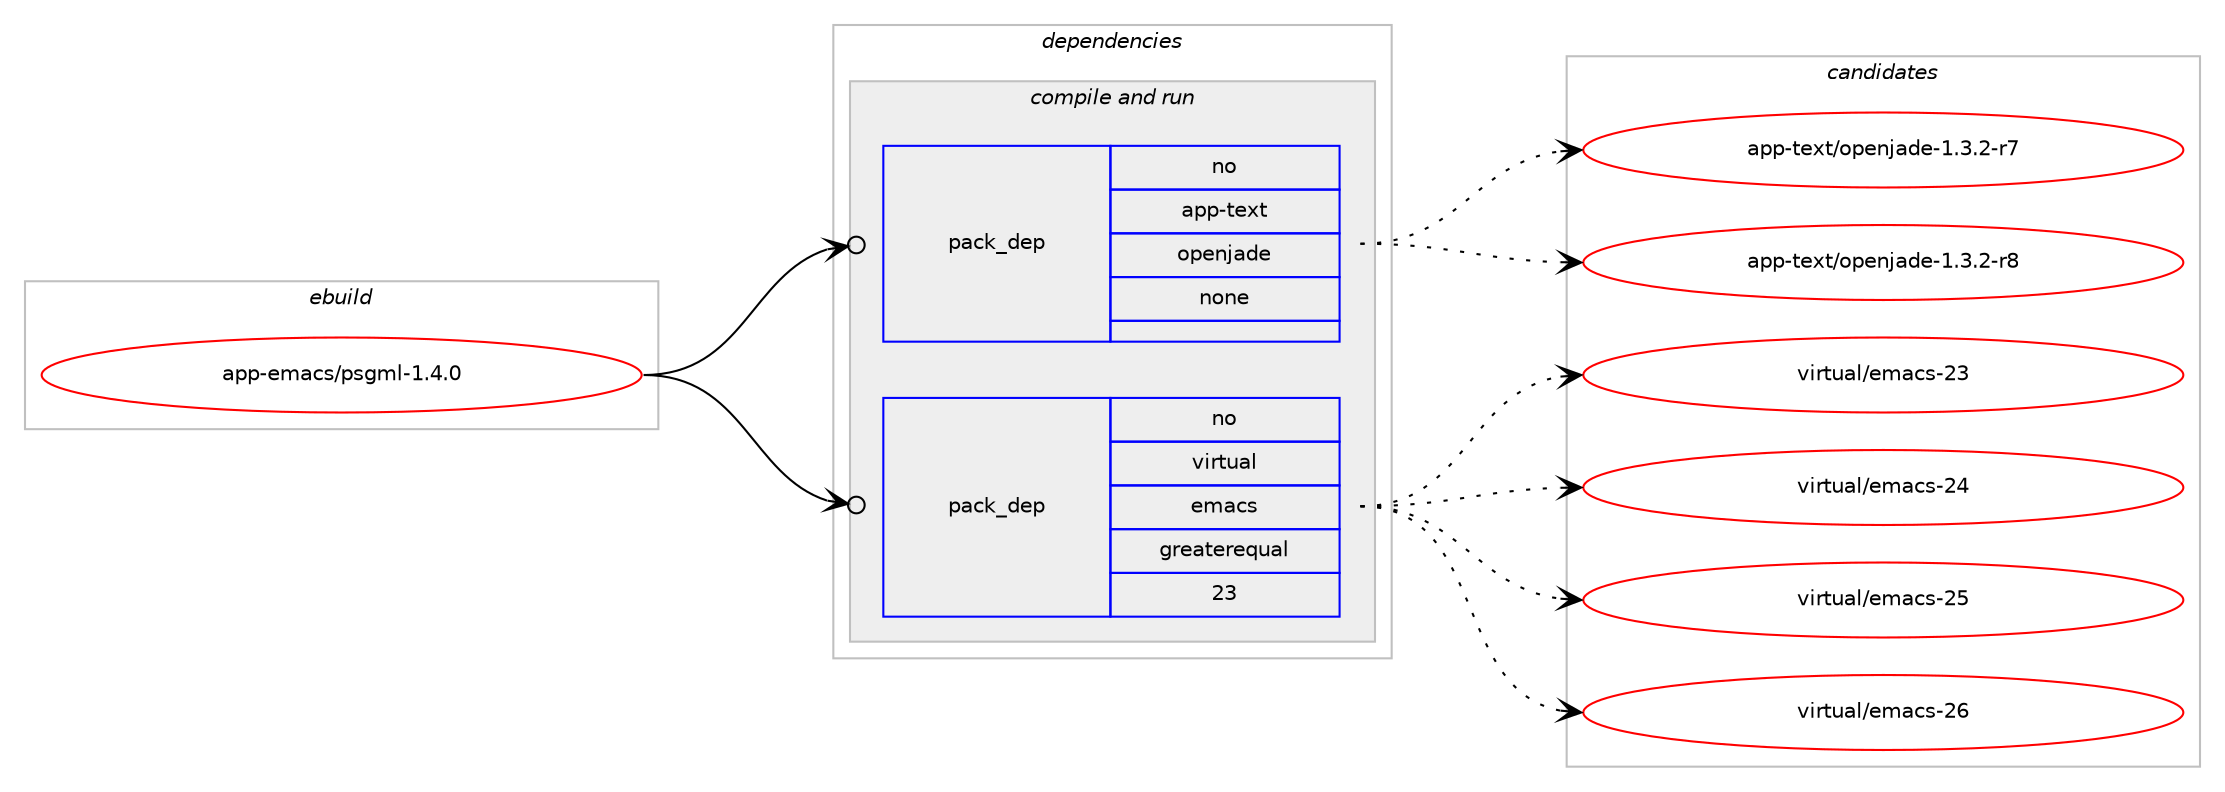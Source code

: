 digraph prolog {

# *************
# Graph options
# *************

newrank=true;
concentrate=true;
compound=true;
graph [rankdir=LR,fontname=Helvetica,fontsize=10,ranksep=1.5];#, ranksep=2.5, nodesep=0.2];
edge  [arrowhead=vee];
node  [fontname=Helvetica,fontsize=10];

# **********
# The ebuild
# **********

subgraph cluster_leftcol {
color=gray;
rank=same;
label=<<i>ebuild</i>>;
id [label="app-emacs/psgml-1.4.0", color=red, width=4, href="../app-emacs/psgml-1.4.0.svg"];
}

# ****************
# The dependencies
# ****************

subgraph cluster_midcol {
color=gray;
label=<<i>dependencies</i>>;
subgraph cluster_compile {
fillcolor="#eeeeee";
style=filled;
label=<<i>compile</i>>;
}
subgraph cluster_compileandrun {
fillcolor="#eeeeee";
style=filled;
label=<<i>compile and run</i>>;
subgraph pack1890 {
dependency2304 [label=<<TABLE BORDER="0" CELLBORDER="1" CELLSPACING="0" CELLPADDING="4" WIDTH="220"><TR><TD ROWSPAN="6" CELLPADDING="30">pack_dep</TD></TR><TR><TD WIDTH="110">no</TD></TR><TR><TD>app-text</TD></TR><TR><TD>openjade</TD></TR><TR><TD>none</TD></TR><TR><TD></TD></TR></TABLE>>, shape=none, color=blue];
}
id:e -> dependency2304:w [weight=20,style="solid",arrowhead="odotvee"];
subgraph pack1891 {
dependency2305 [label=<<TABLE BORDER="0" CELLBORDER="1" CELLSPACING="0" CELLPADDING="4" WIDTH="220"><TR><TD ROWSPAN="6" CELLPADDING="30">pack_dep</TD></TR><TR><TD WIDTH="110">no</TD></TR><TR><TD>virtual</TD></TR><TR><TD>emacs</TD></TR><TR><TD>greaterequal</TD></TR><TR><TD>23</TD></TR></TABLE>>, shape=none, color=blue];
}
id:e -> dependency2305:w [weight=20,style="solid",arrowhead="odotvee"];
}
subgraph cluster_run {
fillcolor="#eeeeee";
style=filled;
label=<<i>run</i>>;
}
}

# **************
# The candidates
# **************

subgraph cluster_choices {
rank=same;
color=gray;
label=<<i>candidates</i>>;

subgraph choice1890 {
color=black;
nodesep=1;
choice971121124511610112011647111112101110106971001014549465146504511455 [label="app-text/openjade-1.3.2-r7", color=red, width=4,href="../app-text/openjade-1.3.2-r7.svg"];
choice971121124511610112011647111112101110106971001014549465146504511456 [label="app-text/openjade-1.3.2-r8", color=red, width=4,href="../app-text/openjade-1.3.2-r8.svg"];
dependency2304:e -> choice971121124511610112011647111112101110106971001014549465146504511455:w [style=dotted,weight="100"];
dependency2304:e -> choice971121124511610112011647111112101110106971001014549465146504511456:w [style=dotted,weight="100"];
}
subgraph choice1891 {
color=black;
nodesep=1;
choice11810511411611797108471011099799115455051 [label="virtual/emacs-23", color=red, width=4,href="../virtual/emacs-23.svg"];
choice11810511411611797108471011099799115455052 [label="virtual/emacs-24", color=red, width=4,href="../virtual/emacs-24.svg"];
choice11810511411611797108471011099799115455053 [label="virtual/emacs-25", color=red, width=4,href="../virtual/emacs-25.svg"];
choice11810511411611797108471011099799115455054 [label="virtual/emacs-26", color=red, width=4,href="../virtual/emacs-26.svg"];
dependency2305:e -> choice11810511411611797108471011099799115455051:w [style=dotted,weight="100"];
dependency2305:e -> choice11810511411611797108471011099799115455052:w [style=dotted,weight="100"];
dependency2305:e -> choice11810511411611797108471011099799115455053:w [style=dotted,weight="100"];
dependency2305:e -> choice11810511411611797108471011099799115455054:w [style=dotted,weight="100"];
}
}

}
